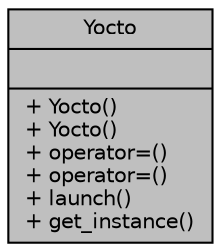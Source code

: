 digraph "Yocto"
{
 // LATEX_PDF_SIZE
  edge [fontname="Helvetica",fontsize="10",labelfontname="Helvetica",labelfontsize="10"];
  node [fontname="Helvetica",fontsize="10",shape=record];
  Node1 [label="{Yocto\n||+ Yocto()\l+ Yocto()\l+ operator=()\l+ operator=()\l+ launch()\l+ get_instance()\l}",height=0.2,width=0.4,color="black", fillcolor="grey75", style="filled", fontcolor="black",tooltip="The main class that controls all interpreter parts (lexer, parser, evaluator)"];
}
